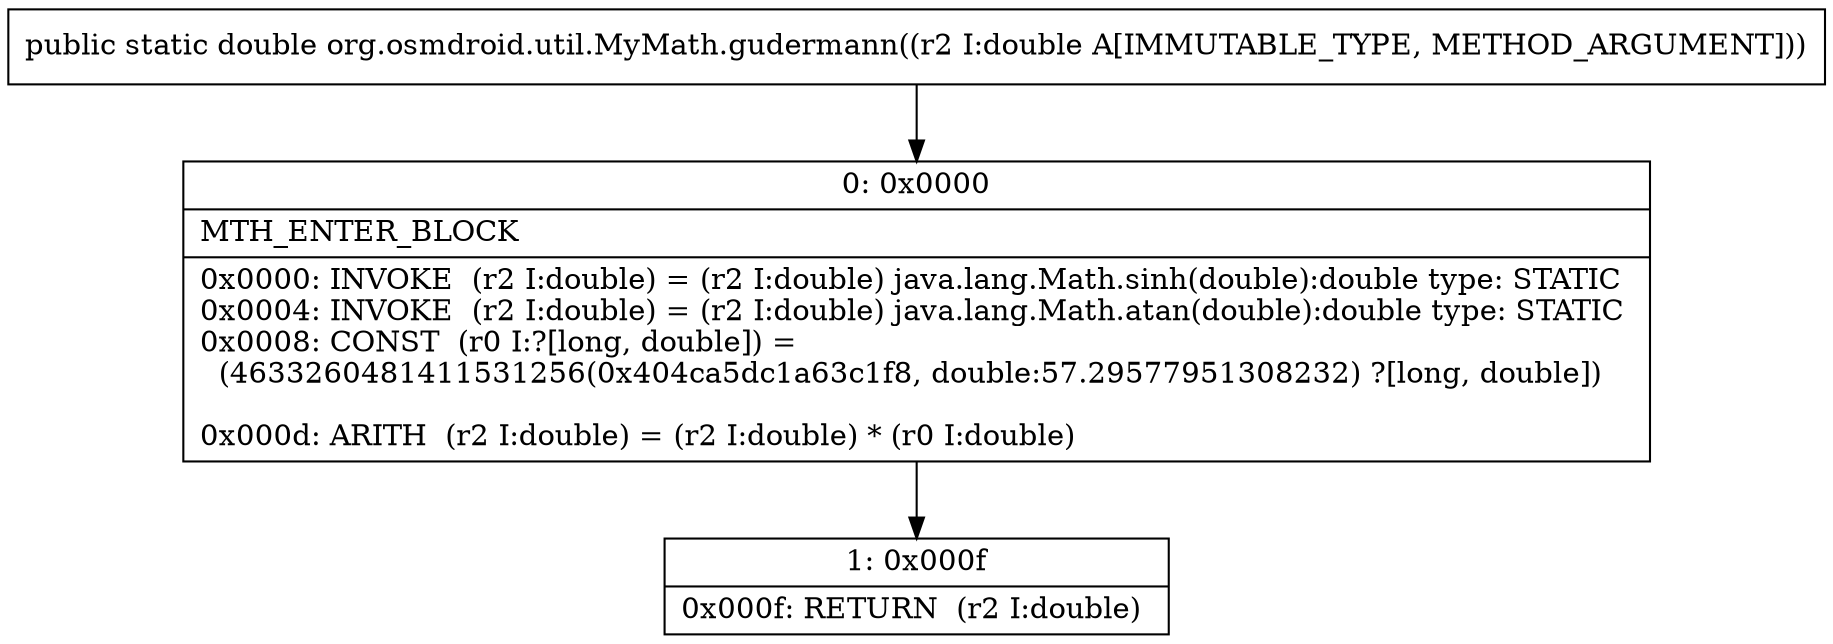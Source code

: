 digraph "CFG fororg.osmdroid.util.MyMath.gudermann(D)D" {
Node_0 [shape=record,label="{0\:\ 0x0000|MTH_ENTER_BLOCK\l|0x0000: INVOKE  (r2 I:double) = (r2 I:double) java.lang.Math.sinh(double):double type: STATIC \l0x0004: INVOKE  (r2 I:double) = (r2 I:double) java.lang.Math.atan(double):double type: STATIC \l0x0008: CONST  (r0 I:?[long, double]) = \l  (4633260481411531256(0x404ca5dc1a63c1f8, double:57.29577951308232) ?[long, double])\l \l0x000d: ARITH  (r2 I:double) = (r2 I:double) * (r0 I:double) \l}"];
Node_1 [shape=record,label="{1\:\ 0x000f|0x000f: RETURN  (r2 I:double) \l}"];
MethodNode[shape=record,label="{public static double org.osmdroid.util.MyMath.gudermann((r2 I:double A[IMMUTABLE_TYPE, METHOD_ARGUMENT])) }"];
MethodNode -> Node_0;
Node_0 -> Node_1;
}

